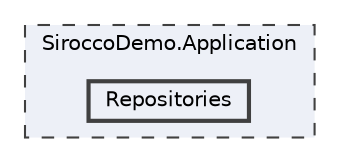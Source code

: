 digraph "SiroccoDemo.Application/Repositories"
{
 // LATEX_PDF_SIZE
  bgcolor="transparent";
  edge [fontname=Helvetica,fontsize=10,labelfontname=Helvetica,labelfontsize=10];
  node [fontname=Helvetica,fontsize=10,shape=box,height=0.2,width=0.4];
  compound=true
  subgraph clusterdir_0b03f7310692ea608e2effca49c19990 {
    graph [ bgcolor="#edf0f7", pencolor="grey25", label="SiroccoDemo.Application", fontname=Helvetica,fontsize=10 style="filled,dashed", URL="dir_0b03f7310692ea608e2effca49c19990.html",tooltip=""]
  dir_e20ca584a7994c268947c6f63cfc6ff2 [label="Repositories", fillcolor="#edf0f7", color="grey25", style="filled,bold", URL="dir_e20ca584a7994c268947c6f63cfc6ff2.html",tooltip=""];
  }
}
